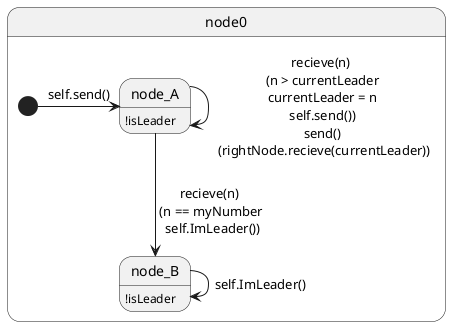 @startuml

hide empty description

state node0{
    state node_A : !isLeader

    state node_B : !isLeader

    [*] -> node_A : self.send()
    node_A -> node_A : recieve(n) \n (n > currentLeader \n currentLeader = n \n self.send()) \n send() \n (rightNode.recieve(currentLeader))
    node_A --> node_B : recieve(n) \n (n == myNumber \n self.ImLeader())
    node_B -> node_B : self.ImLeader()

}

@enduml